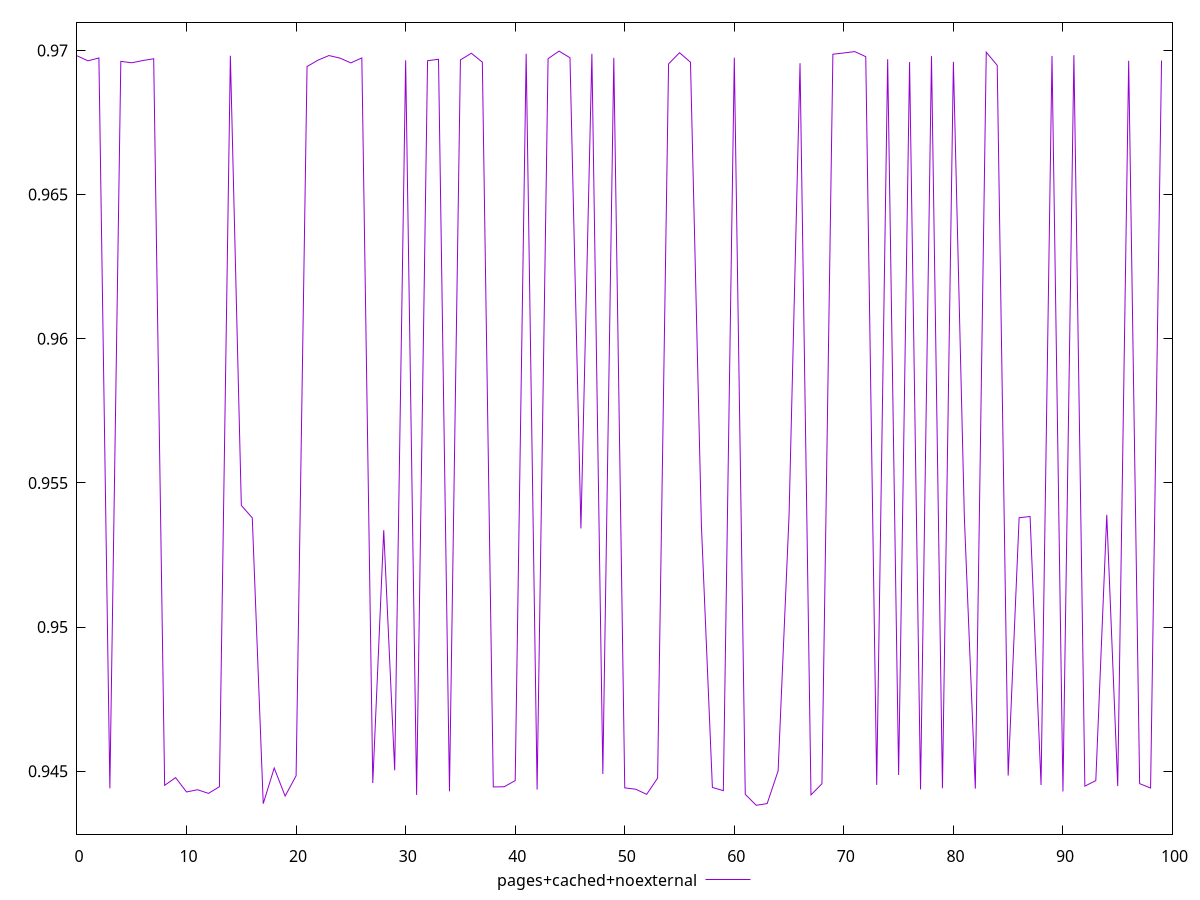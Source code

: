 $_pagesCachedNoexternal <<EOF
0.969815714191809
0.9696395155677071
0.9697378940194878
0.944407819465668
0.9696207869410118
0.9695725549026792
0.9696492637468974
0.9697115720903988
0.9445116748948423
0.9447785388146521
0.9442810878921112
0.9443586186808409
0.9442324490512906
0.9444625992429347
0.9698165564331006
0.9542194858753041
0.9537871510506359
0.9438750611159565
0.9451102325570586
0.9441392428641504
0.9448441139703012
0.9694406971361349
0.969663217044503
0.9698222366867115
0.9697345911202331
0.9695679974116888
0.9697405056587474
0.9445910298060379
0.9533589819818202
0.9450313307539359
0.9696567983209751
0.9441786681803188
0.9696430229858461
0.9696943543274201
0.9443043341347634
0.9696721694350283
0.9699027612164445
0.9695940754595436
0.9444557176450321
0.9444615044764317
0.9446773993320652
0.9698856939992643
0.9443622913521781
0.9697141043757205
0.9699760042600412
0.9697465809730696
0.953421203936275
0.9698820435970718
0.9449035728057286
0.9697441940155692
0.9444233687977306
0.9443766349475476
0.9441986655574282
0.9447618001468132
0.969532044507188
0.9699204658925562
0.9695918608249618
0.9535025597538733
0.9444387070232205
0.9443265436844661
0.9697480525706881
0.9441990641556408
0.943818659790264
0.9438781687915663
0.9450116370946606
0.9538912946715461
0.9695559620850455
0.9441787466095344
0.9445661868245683
0.9698689069501023
0.9699120614787262
0.969959606949522
0.9697838950685733
0.9445262174955569
0.9696949741683276
0.9448702923983228
0.9695979823261709
0.9443700211147269
0.9698030070569302
0.9444098667759522
0.9696055520865872
0.9538105127530174
0.9443949673544476
0.9699384140864882
0.9694831264081069
0.9448485597514347
0.95379293662775
0.9538354092575859
0.9445212225933786
0.9698091907895345
0.9442954436512041
0.9698363716171208
0.9444827850093174
0.9446764630744705
0.9538944812216695
0.944483299697082
0.9696421776319804
0.9445697538861441
0.9444174427467722
0.9696467459599122
EOF
set key outside below
set terminal pngcairo
set output "report_00006_2020-11-02T20-21-41.718Z/first-contentful-paint/pages+cached+noexternal//score.png"
set yrange [0.942818659790264:0.9709760042600412]
plot $_pagesCachedNoexternal title "pages+cached+noexternal" with line ,